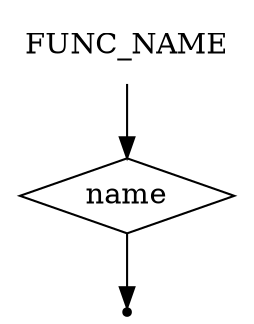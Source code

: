 digraph FUNC_NAME {
    start [label=FUNC_NAME shape=plaintext]
    term_name [label=name shape=diamond]
    end [label="" shape=point]
    start -> term_name
    term_name -> end
}